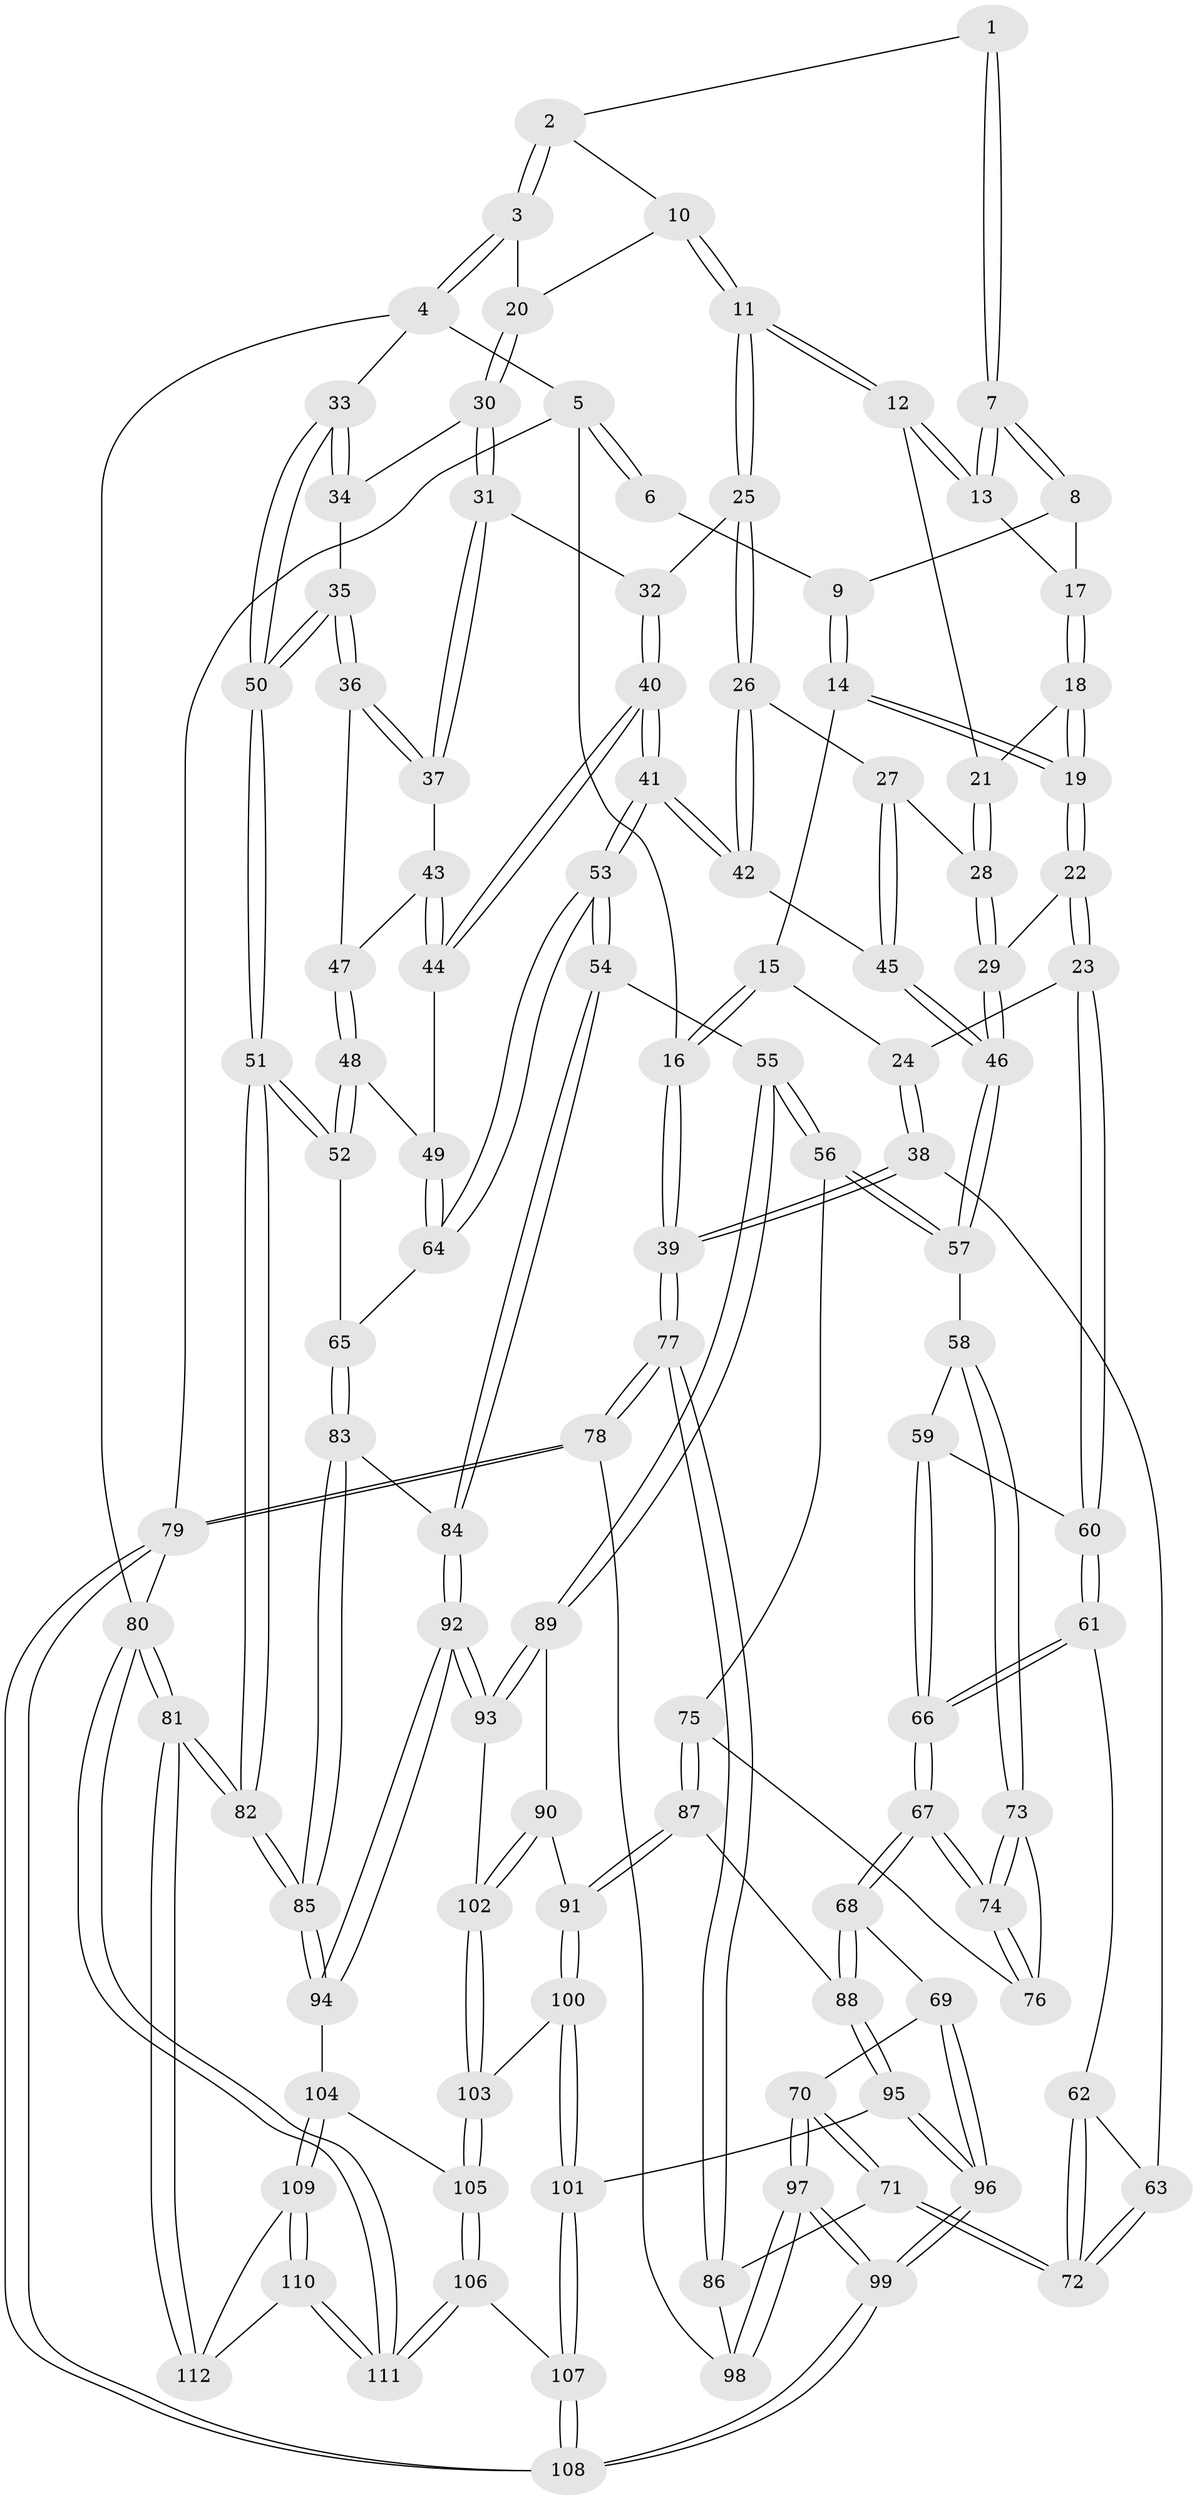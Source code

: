 // coarse degree distribution, {4: 0.39705882352941174, 3: 0.5441176470588235, 2: 0.04411764705882353, 5: 0.014705882352941176}
// Generated by graph-tools (version 1.1) at 2025/38/03/04/25 23:38:26]
// undirected, 112 vertices, 277 edges
graph export_dot {
  node [color=gray90,style=filled];
  1 [pos="+0.7056496287941787+0"];
  2 [pos="+0.7539632294906292+0"];
  3 [pos="+1+0"];
  4 [pos="+1+0"];
  5 [pos="+0+0"];
  6 [pos="+0.22326892974459153+0"];
  7 [pos="+0.6146216357625751+0.02599025956721665"];
  8 [pos="+0.3798162875903645+0.04847162295988562"];
  9 [pos="+0.34224588190052985+0.04044875965133356"];
  10 [pos="+0.8200538829656643+0.07820958728655053"];
  11 [pos="+0.6854457544108202+0.21858260548378464"];
  12 [pos="+0.6325621325084473+0.15713369485700396"];
  13 [pos="+0.611803242724672+0.04243272475753745"];
  14 [pos="+0.3232565582976938+0.1367388918386709"];
  15 [pos="+0.16152706710203676+0.157439796007006"];
  16 [pos="+0+0"];
  17 [pos="+0.4828796253044477+0.12707657992658997"];
  18 [pos="+0.4406826096350867+0.20834742015591298"];
  19 [pos="+0.37545946195527724+0.23660423968278196"];
  20 [pos="+0.883458447836833+0.19658850003403863"];
  21 [pos="+0.5336996521824731+0.2263606349723811"];
  22 [pos="+0.34988510548076956+0.3388401940132915"];
  23 [pos="+0.29048971603097284+0.36458664622865167"];
  24 [pos="+0.1716011273607725+0.2621259133420848"];
  25 [pos="+0.6971037729732132+0.24038994704259067"];
  26 [pos="+0.6633367287521533+0.30024528453834404"];
  27 [pos="+0.5796949505705051+0.3180039416105638"];
  28 [pos="+0.5465527800206038+0.29378692233506637"];
  29 [pos="+0.3913139243679879+0.36261535558451674"];
  30 [pos="+0.8852697083017308+0.21030896979006045"];
  31 [pos="+0.8502572427876756+0.24436482382568353"];
  32 [pos="+0.7619506766431335+0.2534747184149293"];
  33 [pos="+1+0.165405430041834"];
  34 [pos="+0.911434304304585+0.21635887800625953"];
  35 [pos="+1+0.38095012697007224"];
  36 [pos="+0.9842638886392836+0.3882567111245517"];
  37 [pos="+0.859060874058068+0.29944999822570534"];
  38 [pos="+0+0.39539630390051483"];
  39 [pos="+0+0.3931497153801156"];
  40 [pos="+0.770916439268955+0.4429459095158152"];
  41 [pos="+0.7257727129172685+0.4844138814250519"];
  42 [pos="+0.6818580266438091+0.4084040739657618"];
  43 [pos="+0.8431828713465573+0.3895484531982741"];
  44 [pos="+0.8099311627204612+0.423595855675078"];
  45 [pos="+0.5556417172524225+0.3900390763074357"];
  46 [pos="+0.48288079471781+0.4531905943897097"];
  47 [pos="+0.9502961233697674+0.40996663736509154"];
  48 [pos="+0.9251826009231181+0.4707387672977437"];
  49 [pos="+0.9133910899165045+0.4802005419333008"];
  50 [pos="+1+0.41013212886418327"];
  51 [pos="+1+0.5057634118885199"];
  52 [pos="+1+0.5230234002754556"];
  53 [pos="+0.7179151557946002+0.5200475572899355"];
  54 [pos="+0.682774415455689+0.5608176679733686"];
  55 [pos="+0.6659857755387827+0.5732069037665704"];
  56 [pos="+0.5865297179814974+0.5571652681102849"];
  57 [pos="+0.488117020595825+0.46979538275418786"];
  58 [pos="+0.4238600063481546+0.5328482354092737"];
  59 [pos="+0.368556631690219+0.5300804438627116"];
  60 [pos="+0.2718059115312364+0.3933397114943797"];
  61 [pos="+0.2382525090625297+0.4315870388463812"];
  62 [pos="+0.22855433189390542+0.4339848073368468"];
  63 [pos="+0+0.40036483928247957"];
  64 [pos="+0.8862752224518392+0.5637547501770843"];
  65 [pos="+0.8979737345216895+0.5766774749359509"];
  66 [pos="+0.2765278894475922+0.599758806817869"];
  67 [pos="+0.27444497090395725+0.6587555974136217"];
  68 [pos="+0.2687064338487468+0.6698905800664783"];
  69 [pos="+0.2638974167237699+0.6731508429855756"];
  70 [pos="+0.21349056178910336+0.687461486384678"];
  71 [pos="+0.1296181407946498+0.6741532798436417"];
  72 [pos="+0.09793905356481271+0.6034608200597961"];
  73 [pos="+0.4118384597102645+0.5780168868536679"];
  74 [pos="+0.2826458135608252+0.6556659366164925"];
  75 [pos="+0.4802847090923276+0.6557813523663535"];
  76 [pos="+0.4588822535593413+0.6431208225895901"];
  77 [pos="+0+0.7486809694367473"];
  78 [pos="+0+0.8059267340859437"];
  79 [pos="+0+1"];
  80 [pos="+1+1"];
  81 [pos="+1+0.867616156025917"];
  82 [pos="+1+0.7721849120573865"];
  83 [pos="+0.9144603462085505+0.6358554187812222"];
  84 [pos="+0.8616753320330953+0.6899939727311937"];
  85 [pos="+1+0.7714940389008994"];
  86 [pos="+0.1021498245493917+0.6983513946126768"];
  87 [pos="+0.47814099929367904+0.677261361547148"];
  88 [pos="+0.40989900301577914+0.7463995580397945"];
  89 [pos="+0.6666801567295381+0.6168867335228279"];
  90 [pos="+0.614066955914812+0.7429964185296495"];
  91 [pos="+0.579693449919551+0.7753309468222305"];
  92 [pos="+0.8255522300248996+0.8130466261417739"];
  93 [pos="+0.825187215335157+0.8128787206440672"];
  94 [pos="+0.8401567449269334+0.8355644950757422"];
  95 [pos="+0.4407540139299444+0.8554357551039514"];
  96 [pos="+0.3380731883001454+0.9150859714304613"];
  97 [pos="+0.190113924743823+1"];
  98 [pos="+0.07461134630354288+0.8569459463458713"];
  99 [pos="+0.21246231494840456+1"];
  100 [pos="+0.5575350906464154+0.8370003163849522"];
  101 [pos="+0.49508569246056283+0.863679425040383"];
  102 [pos="+0.7448245308997204+0.8106570967740964"];
  103 [pos="+0.615405509447632+0.8771810888694492"];
  104 [pos="+0.8208993119567596+0.9372460179678285"];
  105 [pos="+0.637024851482197+0.911341593834737"];
  106 [pos="+0.5883268548571303+1"];
  107 [pos="+0.5627231654846298+1"];
  108 [pos="+0.17959517701048355+1"];
  109 [pos="+0.8250611855579634+0.9610526368259749"];
  110 [pos="+0.8235710101671722+1"];
  111 [pos="+0.8008414316191778+1"];
  112 [pos="+1+0.9327770224639396"];
  1 -- 2;
  1 -- 7;
  1 -- 7;
  2 -- 3;
  2 -- 3;
  2 -- 10;
  3 -- 4;
  3 -- 4;
  3 -- 20;
  4 -- 5;
  4 -- 33;
  4 -- 80;
  5 -- 6;
  5 -- 6;
  5 -- 16;
  5 -- 79;
  6 -- 9;
  7 -- 8;
  7 -- 8;
  7 -- 13;
  7 -- 13;
  8 -- 9;
  8 -- 17;
  9 -- 14;
  9 -- 14;
  10 -- 11;
  10 -- 11;
  10 -- 20;
  11 -- 12;
  11 -- 12;
  11 -- 25;
  11 -- 25;
  12 -- 13;
  12 -- 13;
  12 -- 21;
  13 -- 17;
  14 -- 15;
  14 -- 19;
  14 -- 19;
  15 -- 16;
  15 -- 16;
  15 -- 24;
  16 -- 39;
  16 -- 39;
  17 -- 18;
  17 -- 18;
  18 -- 19;
  18 -- 19;
  18 -- 21;
  19 -- 22;
  19 -- 22;
  20 -- 30;
  20 -- 30;
  21 -- 28;
  21 -- 28;
  22 -- 23;
  22 -- 23;
  22 -- 29;
  23 -- 24;
  23 -- 60;
  23 -- 60;
  24 -- 38;
  24 -- 38;
  25 -- 26;
  25 -- 26;
  25 -- 32;
  26 -- 27;
  26 -- 42;
  26 -- 42;
  27 -- 28;
  27 -- 45;
  27 -- 45;
  28 -- 29;
  28 -- 29;
  29 -- 46;
  29 -- 46;
  30 -- 31;
  30 -- 31;
  30 -- 34;
  31 -- 32;
  31 -- 37;
  31 -- 37;
  32 -- 40;
  32 -- 40;
  33 -- 34;
  33 -- 34;
  33 -- 50;
  33 -- 50;
  34 -- 35;
  35 -- 36;
  35 -- 36;
  35 -- 50;
  35 -- 50;
  36 -- 37;
  36 -- 37;
  36 -- 47;
  37 -- 43;
  38 -- 39;
  38 -- 39;
  38 -- 63;
  39 -- 77;
  39 -- 77;
  40 -- 41;
  40 -- 41;
  40 -- 44;
  40 -- 44;
  41 -- 42;
  41 -- 42;
  41 -- 53;
  41 -- 53;
  42 -- 45;
  43 -- 44;
  43 -- 44;
  43 -- 47;
  44 -- 49;
  45 -- 46;
  45 -- 46;
  46 -- 57;
  46 -- 57;
  47 -- 48;
  47 -- 48;
  48 -- 49;
  48 -- 52;
  48 -- 52;
  49 -- 64;
  49 -- 64;
  50 -- 51;
  50 -- 51;
  51 -- 52;
  51 -- 52;
  51 -- 82;
  51 -- 82;
  52 -- 65;
  53 -- 54;
  53 -- 54;
  53 -- 64;
  53 -- 64;
  54 -- 55;
  54 -- 84;
  54 -- 84;
  55 -- 56;
  55 -- 56;
  55 -- 89;
  55 -- 89;
  56 -- 57;
  56 -- 57;
  56 -- 75;
  57 -- 58;
  58 -- 59;
  58 -- 73;
  58 -- 73;
  59 -- 60;
  59 -- 66;
  59 -- 66;
  60 -- 61;
  60 -- 61;
  61 -- 62;
  61 -- 66;
  61 -- 66;
  62 -- 63;
  62 -- 72;
  62 -- 72;
  63 -- 72;
  63 -- 72;
  64 -- 65;
  65 -- 83;
  65 -- 83;
  66 -- 67;
  66 -- 67;
  67 -- 68;
  67 -- 68;
  67 -- 74;
  67 -- 74;
  68 -- 69;
  68 -- 88;
  68 -- 88;
  69 -- 70;
  69 -- 96;
  69 -- 96;
  70 -- 71;
  70 -- 71;
  70 -- 97;
  70 -- 97;
  71 -- 72;
  71 -- 72;
  71 -- 86;
  73 -- 74;
  73 -- 74;
  73 -- 76;
  74 -- 76;
  74 -- 76;
  75 -- 76;
  75 -- 87;
  75 -- 87;
  77 -- 78;
  77 -- 78;
  77 -- 86;
  77 -- 86;
  78 -- 79;
  78 -- 79;
  78 -- 98;
  79 -- 108;
  79 -- 108;
  79 -- 80;
  80 -- 81;
  80 -- 81;
  80 -- 111;
  80 -- 111;
  81 -- 82;
  81 -- 82;
  81 -- 112;
  81 -- 112;
  82 -- 85;
  82 -- 85;
  83 -- 84;
  83 -- 85;
  83 -- 85;
  84 -- 92;
  84 -- 92;
  85 -- 94;
  85 -- 94;
  86 -- 98;
  87 -- 88;
  87 -- 91;
  87 -- 91;
  88 -- 95;
  88 -- 95;
  89 -- 90;
  89 -- 93;
  89 -- 93;
  90 -- 91;
  90 -- 102;
  90 -- 102;
  91 -- 100;
  91 -- 100;
  92 -- 93;
  92 -- 93;
  92 -- 94;
  92 -- 94;
  93 -- 102;
  94 -- 104;
  95 -- 96;
  95 -- 96;
  95 -- 101;
  96 -- 99;
  96 -- 99;
  97 -- 98;
  97 -- 98;
  97 -- 99;
  97 -- 99;
  99 -- 108;
  99 -- 108;
  100 -- 101;
  100 -- 101;
  100 -- 103;
  101 -- 107;
  101 -- 107;
  102 -- 103;
  102 -- 103;
  103 -- 105;
  103 -- 105;
  104 -- 105;
  104 -- 109;
  104 -- 109;
  105 -- 106;
  105 -- 106;
  106 -- 107;
  106 -- 111;
  106 -- 111;
  107 -- 108;
  107 -- 108;
  109 -- 110;
  109 -- 110;
  109 -- 112;
  110 -- 111;
  110 -- 111;
  110 -- 112;
}
